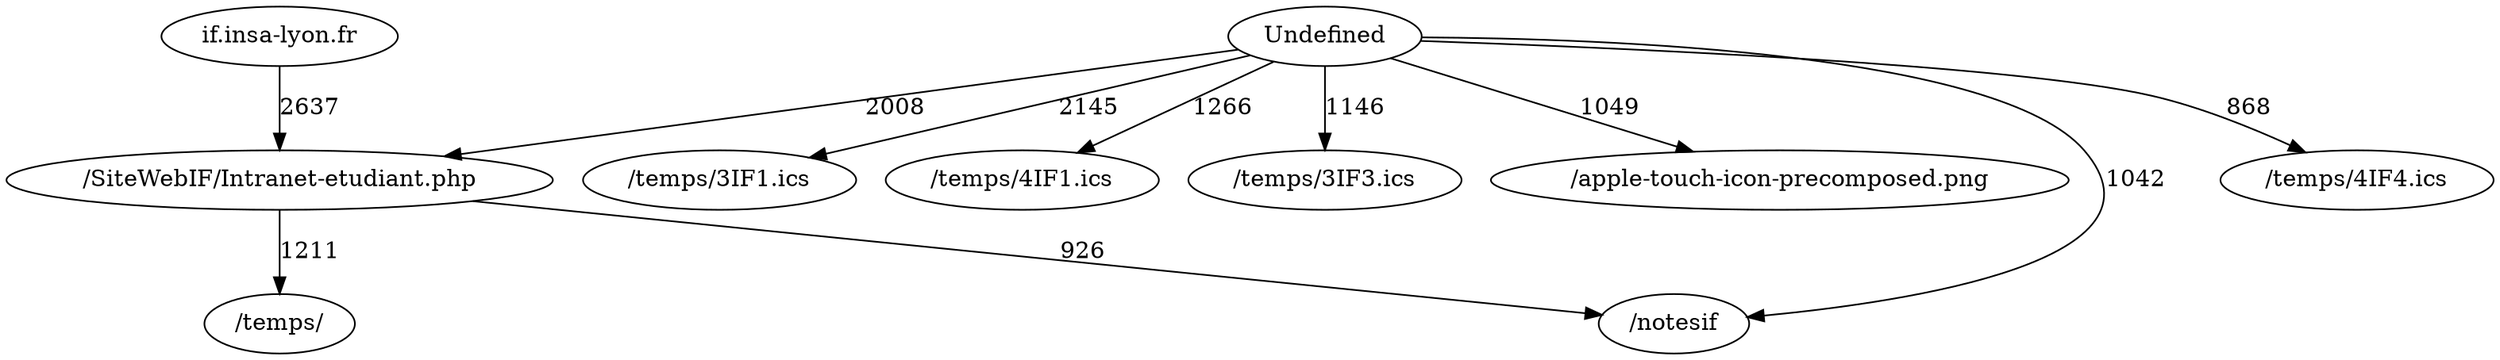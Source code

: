 digraph{
"if.insa-lyon.fr" -> "/SiteWebIF/Intranet-etudiant.php" [label="2637"]
"Undefined" -> "/temps/3IF1.ics" [label="2145"]
"Undefined" -> "/SiteWebIF/Intranet-etudiant.php" [label="2008"]
"Undefined" -> "/temps/4IF1.ics" [label="1266"]
"/SiteWebIF/Intranet-etudiant.php" -> "/temps/" [label="1211"]
"Undefined" -> "/temps/3IF3.ics" [label="1146"]
"Undefined" -> "/apple-touch-icon-precomposed.png" [label="1049"]
"Undefined" -> "/notesif" [label="1042"]
"/SiteWebIF/Intranet-etudiant.php" -> "/notesif" [label="926"]
"Undefined" -> "/temps/4IF4.ics" [label="868"]
}
